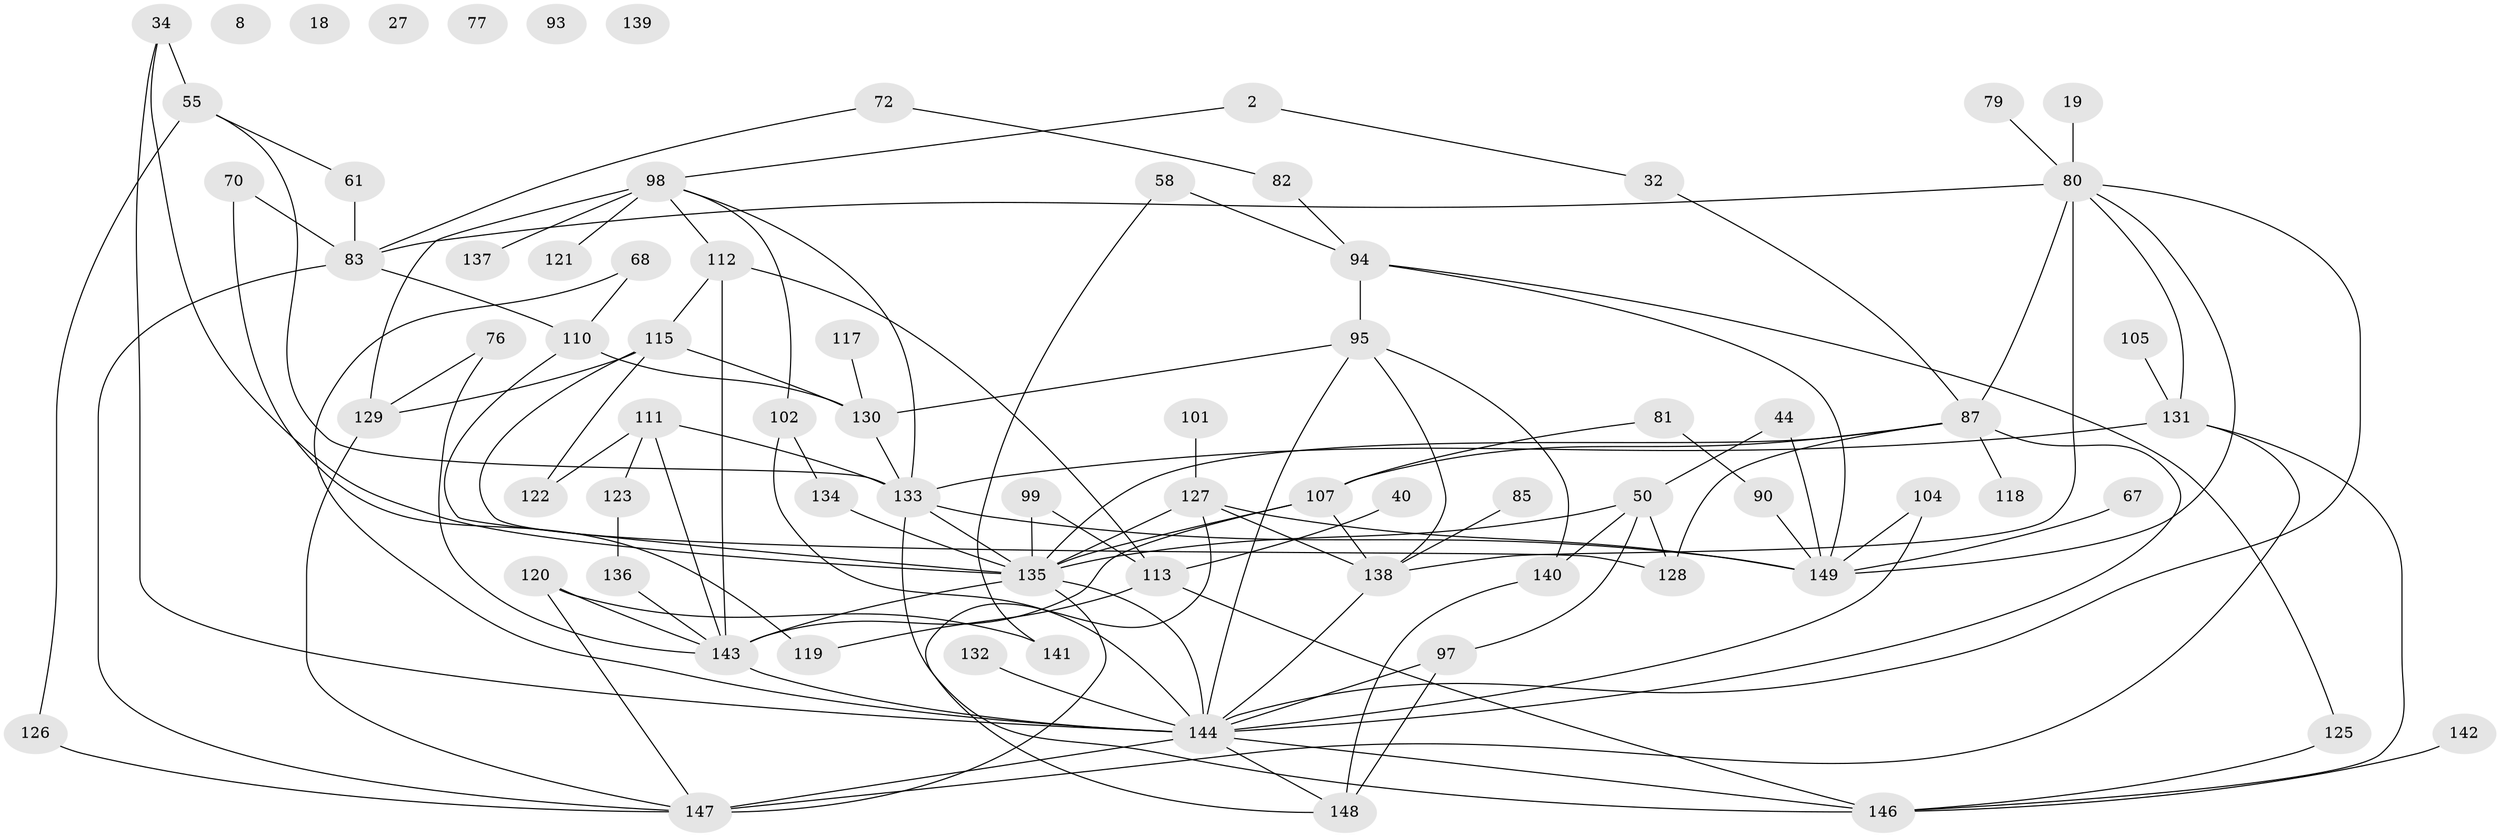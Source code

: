 // original degree distribution, {4: 0.14093959731543623, 2: 0.2684563758389262, 3: 0.2550335570469799, 7: 0.020134228187919462, 0: 0.040268456375838924, 5: 0.10067114093959731, 6: 0.06040268456375839, 1: 0.10738255033557047, 8: 0.006711409395973154}
// Generated by graph-tools (version 1.1) at 2025/39/03/09/25 04:39:16]
// undirected, 74 vertices, 121 edges
graph export_dot {
graph [start="1"]
  node [color=gray90,style=filled];
  2;
  8;
  18;
  19;
  27;
  32;
  34 [super="+26"];
  40;
  44;
  50 [super="+13+33"];
  55;
  58;
  61;
  67;
  68;
  70;
  72;
  76;
  77;
  79;
  80 [super="+71"];
  81;
  82;
  83 [super="+54"];
  85;
  87 [super="+49"];
  90;
  93;
  94 [super="+92"];
  95 [super="+59+73+52"];
  97 [super="+9"];
  98 [super="+12+28"];
  99;
  101;
  102;
  104;
  105;
  107 [super="+63+69"];
  110 [super="+22+88"];
  111;
  112 [super="+39"];
  113 [super="+1"];
  115 [super="+51"];
  117;
  118;
  119;
  120;
  121;
  122;
  123;
  125;
  126;
  127 [super="+36+41"];
  128 [super="+43"];
  129 [super="+16+66"];
  130;
  131 [super="+11"];
  132;
  133 [super="+100"];
  134;
  135 [super="+124+108"];
  136;
  137;
  138 [super="+48"];
  139;
  140 [super="+15+109"];
  141;
  142;
  143 [super="+23+103"];
  144 [super="+114+21+14+46"];
  146 [super="+25+145"];
  147 [super="+38+62+78"];
  148;
  149 [super="+10+64+116"];
  2 -- 32;
  2 -- 98;
  19 -- 80 [weight=2];
  32 -- 87;
  34 -- 55 [weight=2];
  34 -- 135;
  34 -- 144;
  40 -- 113;
  44 -- 50;
  44 -- 149;
  50 -- 97;
  50 -- 128;
  50 -- 135 [weight=3];
  50 -- 140;
  55 -- 61;
  55 -- 126;
  55 -- 133;
  58 -- 141;
  58 -- 94;
  61 -- 83 [weight=2];
  67 -- 149;
  68 -- 110;
  68 -- 144;
  70 -- 119;
  70 -- 83;
  72 -- 82;
  72 -- 83;
  76 -- 143;
  76 -- 129;
  79 -- 80;
  80 -- 83;
  80 -- 87 [weight=2];
  80 -- 131 [weight=2];
  80 -- 138 [weight=2];
  80 -- 149;
  80 -- 144;
  81 -- 90;
  81 -- 107;
  82 -- 94;
  83 -- 110 [weight=2];
  83 -- 147;
  85 -- 138;
  87 -- 107 [weight=2];
  87 -- 128;
  87 -- 118;
  87 -- 144 [weight=2];
  87 -- 135;
  90 -- 149;
  94 -- 149;
  94 -- 95 [weight=2];
  94 -- 125;
  95 -- 130;
  95 -- 140;
  95 -- 144;
  95 -- 138;
  97 -- 148 [weight=2];
  97 -- 144;
  98 -- 102;
  98 -- 129 [weight=2];
  98 -- 121;
  98 -- 137;
  98 -- 112;
  98 -- 133;
  99 -- 113;
  99 -- 135;
  101 -- 127;
  102 -- 134;
  102 -- 144;
  104 -- 144;
  104 -- 149;
  105 -- 131;
  107 -- 135 [weight=4];
  107 -- 143 [weight=3];
  107 -- 138;
  110 -- 130 [weight=2];
  110 -- 135;
  111 -- 122;
  111 -- 123;
  111 -- 143;
  111 -- 133;
  112 -- 113;
  112 -- 115;
  112 -- 143;
  113 -- 119;
  113 -- 146 [weight=2];
  115 -- 130 [weight=2];
  115 -- 122;
  115 -- 128;
  115 -- 129;
  117 -- 130;
  120 -- 141;
  120 -- 147;
  120 -- 143;
  123 -- 136;
  125 -- 146;
  126 -- 147;
  127 -- 148;
  127 -- 149 [weight=2];
  127 -- 138 [weight=2];
  127 -- 135;
  129 -- 147;
  130 -- 133;
  131 -- 146 [weight=2];
  131 -- 133;
  131 -- 147;
  132 -- 144;
  133 -- 135;
  133 -- 146;
  133 -- 149;
  134 -- 135 [weight=2];
  135 -- 144 [weight=2];
  135 -- 147 [weight=2];
  135 -- 143;
  136 -- 143;
  138 -- 144;
  140 -- 148;
  142 -- 146;
  143 -- 144 [weight=3];
  144 -- 148;
  144 -- 146;
  144 -- 147;
}
